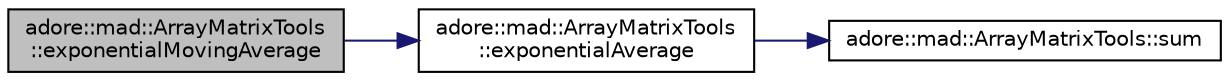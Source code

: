 digraph "adore::mad::ArrayMatrixTools::exponentialMovingAverage"
{
 // LATEX_PDF_SIZE
  edge [fontname="Helvetica",fontsize="10",labelfontname="Helvetica",labelfontsize="10"];
  node [fontname="Helvetica",fontsize="10",shape=record];
  rankdir="LR";
  Node1 [label="adore::mad::ArrayMatrixTools\l::exponentialMovingAverage",height=0.2,width=0.4,color="black", fillcolor="grey75", style="filled", fontcolor="black",tooltip=" "];
  Node1 -> Node2 [color="midnightblue",fontsize="10",style="solid",fontname="Helvetica"];
  Node2 [label="adore::mad::ArrayMatrixTools\l::exponentialAverage",height=0.2,width=0.4,color="black", fillcolor="white", style="filled",URL="$classadore_1_1mad_1_1ArrayMatrixTools.html#afad5d9f0a884eaa173fe5417a126a4c0",tooltip=" "];
  Node2 -> Node3 [color="midnightblue",fontsize="10",style="solid",fontname="Helvetica"];
  Node3 [label="adore::mad::ArrayMatrixTools::sum",height=0.2,width=0.4,color="black", fillcolor="white", style="filled",URL="$classadore_1_1mad_1_1ArrayMatrixTools.html#a38509c630fbb061d0744644f11e0e5c6",tooltip=" "];
}

